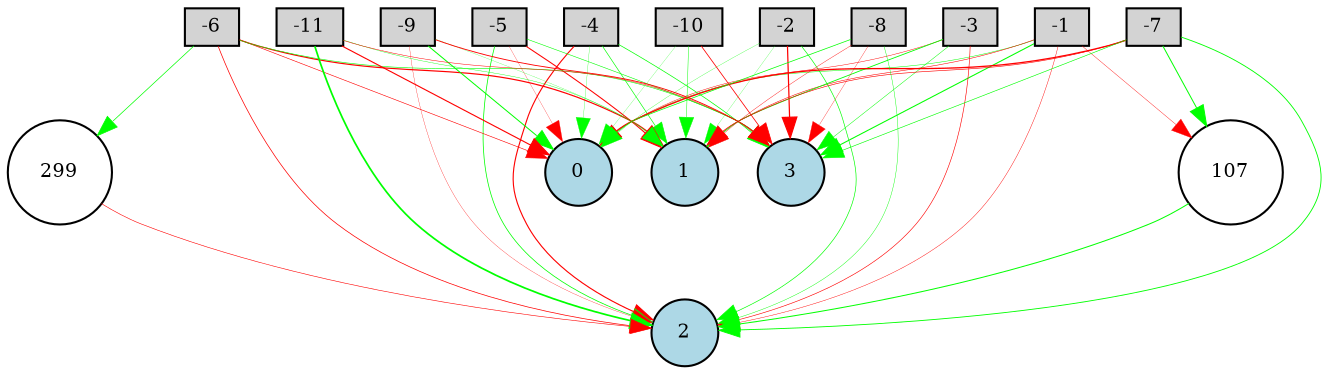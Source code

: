 digraph {
	node [fontsize=9 height=0.2 shape=circle width=0.2]
	-1 [fillcolor=lightgray shape=box style=filled]
	-2 [fillcolor=lightgray shape=box style=filled]
	-3 [fillcolor=lightgray shape=box style=filled]
	-4 [fillcolor=lightgray shape=box style=filled]
	-5 [fillcolor=lightgray shape=box style=filled]
	-6 [fillcolor=lightgray shape=box style=filled]
	-7 [fillcolor=lightgray shape=box style=filled]
	-8 [fillcolor=lightgray shape=box style=filled]
	-9 [fillcolor=lightgray shape=box style=filled]
	-10 [fillcolor=lightgray shape=box style=filled]
	-11 [fillcolor=lightgray shape=box style=filled]
	0 [fillcolor=lightblue style=filled]
	1 [fillcolor=lightblue style=filled]
	2 [fillcolor=lightblue style=filled]
	3 [fillcolor=lightblue style=filled]
	107 [fillcolor=white style=filled]
	299 [fillcolor=white style=filled]
	-1 -> 0 [color=green penwidth=0.22835097677173852 style=solid]
	-1 -> 1 [color=red penwidth=0.2559540061213573 style=solid]
	-1 -> 2 [color=red penwidth=0.20805136879524072 style=solid]
	-1 -> 3 [color=green penwidth=0.507095178119345 style=solid]
	-2 -> 0 [color=green penwidth=0.1359067078834039 style=solid]
	-2 -> 1 [color=green penwidth=0.10857980098617018 style=solid]
	-2 -> 2 [color=green penwidth=0.31727751405595567 style=solid]
	-2 -> 3 [color=red penwidth=0.5895836051740276 style=solid]
	-3 -> 0 [color=red penwidth=0.2210424091525131 style=solid]
	-3 -> 1 [color=green penwidth=0.40462837116291517 style=solid]
	-3 -> 2 [color=red penwidth=0.2935557084683345 style=solid]
	-3 -> 3 [color=green penwidth=0.23070646930849126 style=solid]
	-4 -> 0 [color=green penwidth=0.1306471352809391 style=solid]
	-4 -> 1 [color=green penwidth=0.3128025309633643 style=solid]
	-4 -> 2 [color=red penwidth=0.5386885264106331 style=solid]
	-4 -> 3 [color=green penwidth=0.3344369009100091 style=solid]
	-5 -> 0 [color=red penwidth=0.12172693466843286 style=solid]
	-5 -> 1 [color=red penwidth=0.5011343855668503 style=solid]
	-5 -> 2 [color=green penwidth=0.3627136902671382 style=solid]
	-5 -> 3 [color=green penwidth=0.2704224920600449 style=solid]
	-6 -> 0 [color=red penwidth=0.2865839790614806 style=solid]
	-6 -> 1 [color=red penwidth=0.5710614916331789 style=solid]
	-6 -> 2 [color=red penwidth=0.34715676882926183 style=solid]
	-6 -> 3 [color=green penwidth=0.28133868144861673 style=solid]
	-7 -> 0 [color=red penwidth=0.6307391190964544 style=solid]
	-7 -> 1 [color=red penwidth=0.29354570056847784 style=solid]
	-7 -> 2 [color=green penwidth=0.42266583089618415 style=solid]
	-7 -> 3 [color=green penwidth=0.2950425847652659 style=solid]
	-8 -> 0 [color=green penwidth=0.3477783059147831 style=solid]
	-8 -> 1 [color=red penwidth=0.1893852093533389 style=solid]
	-8 -> 2 [color=green penwidth=0.20332654494153823 style=solid]
	-8 -> 3 [color=red penwidth=0.15044190669434762 style=solid]
	-9 -> 0 [color=green penwidth=0.47761949593365993 style=solid]
	-9 -> 1 [color=green penwidth=0.10791999371823716 style=solid]
	-9 -> 2 [color=red penwidth=0.14241534701011277 style=solid]
	-9 -> 3 [color=red penwidth=0.42658128981511634 style=solid]
	-10 -> 0 [color=green penwidth=0.10236313580853383 style=solid]
	-10 -> 1 [color=green penwidth=0.22575298087277149 style=solid]
	-10 -> 3 [color=red penwidth=0.37973651022819666 style=solid]
	-11 -> 0 [color=red penwidth=0.5388962039736196 style=solid]
	-11 -> 1 [color=green penwidth=0.1799021084374512 style=solid]
	-11 -> 2 [color=green penwidth=0.8302153118737682 style=solid]
	-11 -> 3 [color=red penwidth=0.23279236180698498 style=solid]
	-7 -> 107 [color=green penwidth=0.4724019417335479 style=solid]
	107 -> 2 [color=green penwidth=0.48045833878244837 style=solid]
	-1 -> 107 [color=red penwidth=0.18750501916903817 style=solid]
	-6 -> 299 [color=green penwidth=0.33675752794284763 style=solid]
	299 -> 2 [color=red penwidth=0.2762771311926351 style=solid]
}
